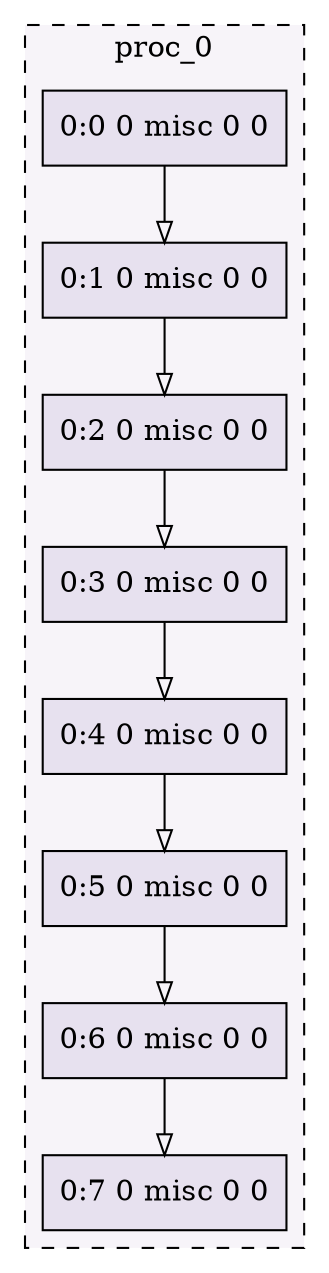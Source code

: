 digraph{node[shape=record style=filled colorscheme=purd9 fillcolor=2];subgraph cluster0{style=dashed;colorscheme=purd9;bgcolor=1;edge[arrowhead=empty];label=proc_0;0[label="0:0 0 misc 0 0"];1[label="0:1 0 misc 0 0"];2[label="0:2 0 misc 0 0"];3[label="0:3 0 misc 0 0"];4[label="0:4 0 misc 0 0"];5[label="0:5 0 misc 0 0"];6[label="0:6 0 misc 0 0"];7[label="0:7 0 misc 0 0"];0->1;1->2;2->3;3->4;4->5;5->6;6->7;}}